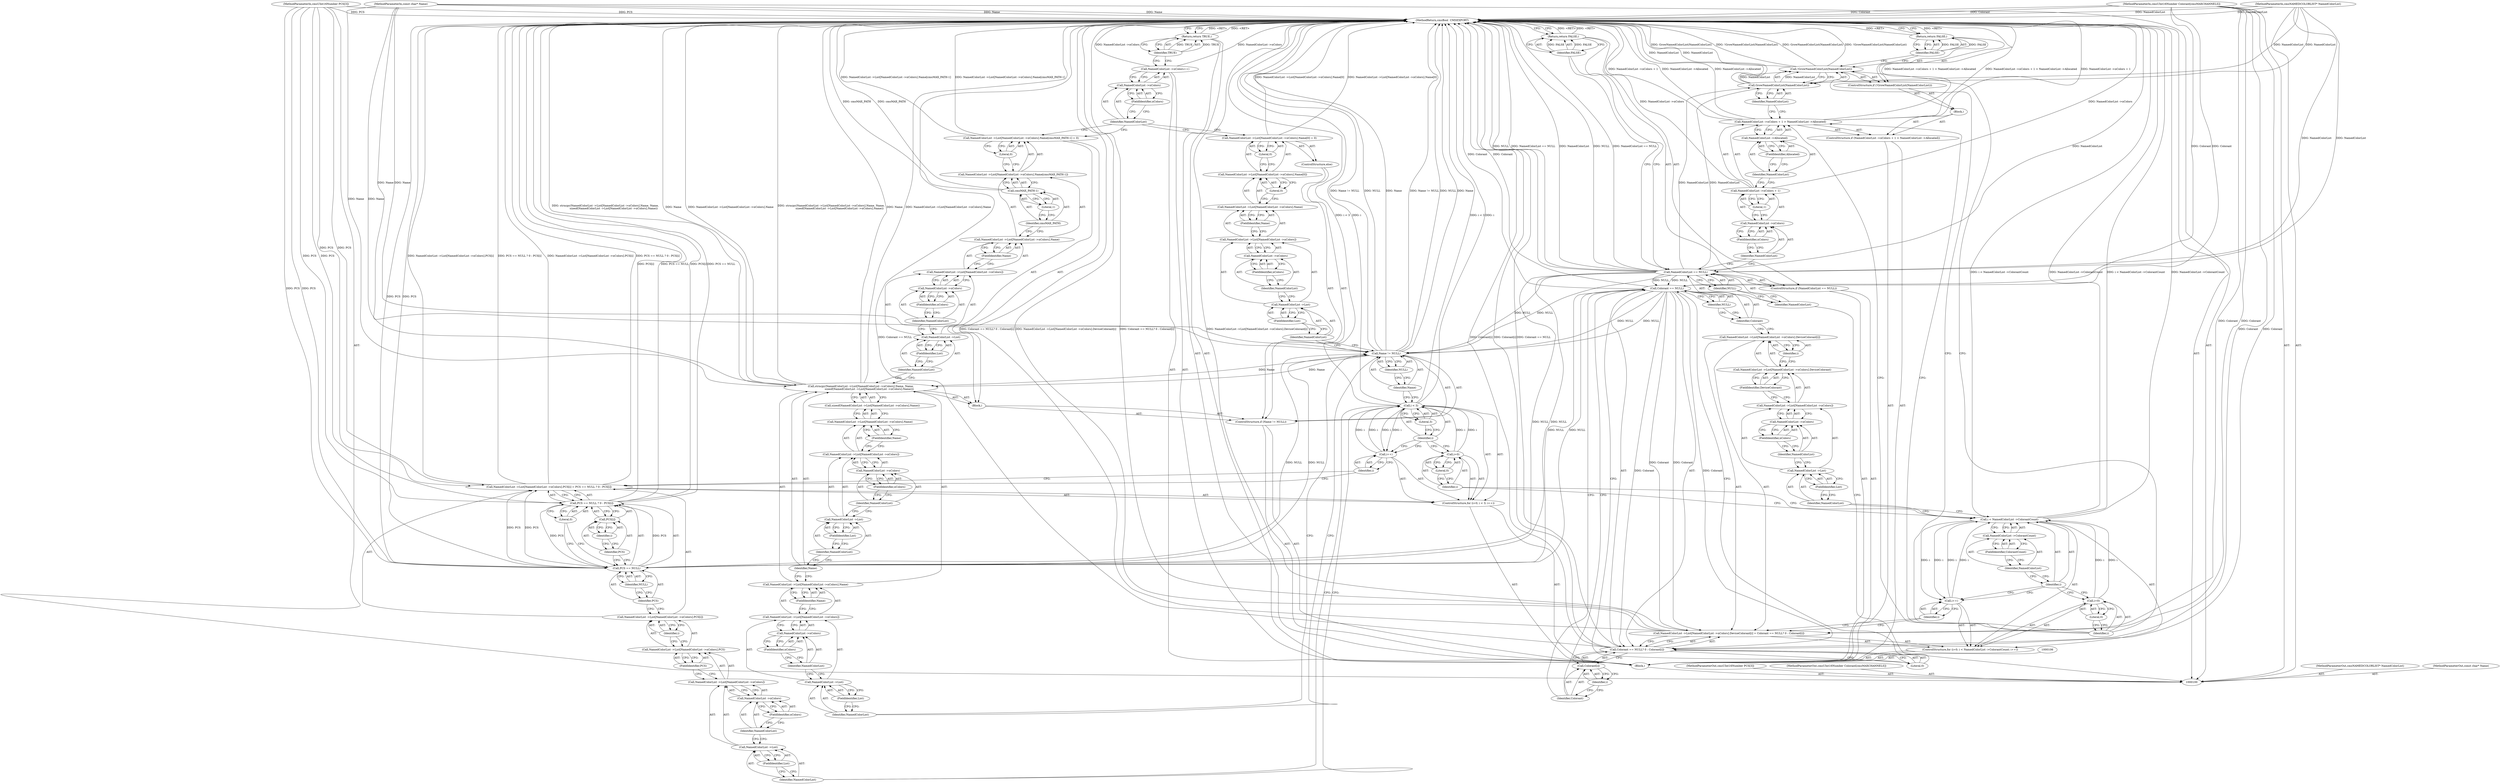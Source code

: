 digraph "1_Little-CMS_91c2db7f2559be504211b283bc3a2c631d6f06d9_1" {
"1000251" [label="(MethodReturn,cmsBool  CMSEXPORT)"];
"1000101" [label="(MethodParameterIn,cmsNAMEDCOLORLIST* NamedColorList)"];
"1000340" [label="(MethodParameterOut,cmsNAMEDCOLORLIST* NamedColorList)"];
"1000125" [label="(Call,!GrowNamedColorList(NamedColorList))"];
"1000126" [label="(Call,GrowNamedColorList(NamedColorList))"];
"1000127" [label="(Identifier,NamedColorList)"];
"1000128" [label="(Return,return FALSE;)"];
"1000129" [label="(Identifier,FALSE)"];
"1000124" [label="(ControlStructure,if (!GrowNamedColorList(NamedColorList)))"];
"1000133" [label="(Literal,0)"];
"1000134" [label="(Call,i < NamedColorList ->ColorantCount)"];
"1000135" [label="(Identifier,i)"];
"1000136" [label="(Call,NamedColorList ->ColorantCount)"];
"1000137" [label="(Identifier,NamedColorList)"];
"1000138" [label="(FieldIdentifier,ColorantCount)"];
"1000130" [label="(ControlStructure,for (i=0; i < NamedColorList ->ColorantCount; i++))"];
"1000139" [label="(Call,i++)"];
"1000140" [label="(Identifier,i)"];
"1000131" [label="(Call,i=0)"];
"1000132" [label="(Identifier,i)"];
"1000160" [label="(Identifier,i)"];
"1000147" [label="(FieldIdentifier,List)"];
"1000148" [label="(Call,NamedColorList ->nColors)"];
"1000149" [label="(Identifier,NamedColorList)"];
"1000150" [label="(FieldIdentifier,nColors)"];
"1000151" [label="(FieldIdentifier,DeviceColorant)"];
"1000152" [label="(Identifier,i)"];
"1000153" [label="(Call,Colorant == NULL? 0 : Colorant[i])"];
"1000154" [label="(Call,Colorant == NULL)"];
"1000155" [label="(Identifier,Colorant)"];
"1000141" [label="(Call,NamedColorList ->List[NamedColorList ->nColors].DeviceColorant[i] = Colorant == NULL? 0 : Colorant[i])"];
"1000142" [label="(Call,NamedColorList ->List[NamedColorList ->nColors].DeviceColorant[i])"];
"1000143" [label="(Call,NamedColorList ->List[NamedColorList ->nColors].DeviceColorant)"];
"1000144" [label="(Call,NamedColorList ->List[NamedColorList ->nColors])"];
"1000145" [label="(Call,NamedColorList ->List)"];
"1000146" [label="(Identifier,NamedColorList)"];
"1000156" [label="(Identifier,NULL)"];
"1000157" [label="(Literal,0)"];
"1000158" [label="(Call,Colorant[i])"];
"1000159" [label="(Identifier,Colorant)"];
"1000164" [label="(Literal,0)"];
"1000165" [label="(Call,i < 3)"];
"1000166" [label="(Identifier,i)"];
"1000167" [label="(Literal,3)"];
"1000168" [label="(Call,i++)"];
"1000169" [label="(Identifier,i)"];
"1000161" [label="(ControlStructure,for (i=0; i < 3; i++))"];
"1000162" [label="(Call,i=0)"];
"1000163" [label="(Identifier,i)"];
"1000176" [label="(FieldIdentifier,List)"];
"1000177" [label="(Call,NamedColorList ->nColors)"];
"1000178" [label="(Identifier,NamedColorList)"];
"1000179" [label="(FieldIdentifier,nColors)"];
"1000180" [label="(FieldIdentifier,PCS)"];
"1000181" [label="(Identifier,i)"];
"1000182" [label="(Call,PCS == NULL ? 0 : PCS[i])"];
"1000183" [label="(Call,PCS == NULL)"];
"1000184" [label="(Identifier,PCS)"];
"1000185" [label="(Identifier,NULL)"];
"1000186" [label="(Literal,0)"];
"1000170" [label="(Call,NamedColorList ->List[NamedColorList ->nColors].PCS[i] = PCS == NULL ? 0 : PCS[i])"];
"1000171" [label="(Call,NamedColorList ->List[NamedColorList ->nColors].PCS[i])"];
"1000172" [label="(Call,NamedColorList ->List[NamedColorList ->nColors].PCS)"];
"1000173" [label="(Call,NamedColorList ->List[NamedColorList ->nColors])"];
"1000174" [label="(Call,NamedColorList ->List)"];
"1000175" [label="(Identifier,NamedColorList)"];
"1000187" [label="(Call,PCS[i])"];
"1000188" [label="(Identifier,PCS)"];
"1000189" [label="(Identifier,i)"];
"1000193" [label="(Identifier,NULL)"];
"1000194" [label="(Block,)"];
"1000190" [label="(ControlStructure,if (Name != NULL))"];
"1000191" [label="(Call,Name != NULL)"];
"1000192" [label="(Identifier,Name)"];
"1000102" [label="(MethodParameterIn,const char* Name)"];
"1000341" [label="(MethodParameterOut,const char* Name)"];
"1000196" [label="(Call,NamedColorList ->List[NamedColorList ->nColors].Name)"];
"1000197" [label="(Call,NamedColorList ->List[NamedColorList ->nColors])"];
"1000198" [label="(Call,NamedColorList ->List)"];
"1000199" [label="(Identifier,NamedColorList)"];
"1000200" [label="(FieldIdentifier,List)"];
"1000201" [label="(Call,NamedColorList ->nColors)"];
"1000202" [label="(Identifier,NamedColorList)"];
"1000203" [label="(FieldIdentifier,nColors)"];
"1000204" [label="(FieldIdentifier,Name)"];
"1000205" [label="(Identifier,Name)"];
"1000195" [label="(Call,strncpy(NamedColorList ->List[NamedColorList ->nColors].Name, Name,\n                    sizeof(NamedColorList ->List[NamedColorList ->nColors].Name)))"];
"1000206" [label="(Call,sizeof(NamedColorList ->List[NamedColorList ->nColors].Name))"];
"1000207" [label="(Call,NamedColorList ->List[NamedColorList ->nColors].Name)"];
"1000208" [label="(Call,NamedColorList ->List[NamedColorList ->nColors])"];
"1000209" [label="(Call,NamedColorList ->List)"];
"1000210" [label="(Identifier,NamedColorList)"];
"1000211" [label="(FieldIdentifier,List)"];
"1000212" [label="(Call,NamedColorList ->nColors)"];
"1000213" [label="(Identifier,NamedColorList)"];
"1000214" [label="(FieldIdentifier,nColors)"];
"1000215" [label="(FieldIdentifier,Name)"];
"1000222" [label="(FieldIdentifier,List)"];
"1000223" [label="(Call,NamedColorList ->nColors)"];
"1000224" [label="(Identifier,NamedColorList)"];
"1000225" [label="(FieldIdentifier,nColors)"];
"1000226" [label="(FieldIdentifier,Name)"];
"1000227" [label="(Call,cmsMAX_PATH-1)"];
"1000228" [label="(Identifier,cmsMAX_PATH)"];
"1000229" [label="(Literal,1)"];
"1000230" [label="(Literal,0)"];
"1000216" [label="(Call,NamedColorList ->List[NamedColorList ->nColors].Name[cmsMAX_PATH-1] = 0)"];
"1000217" [label="(Call,NamedColorList ->List[NamedColorList ->nColors].Name[cmsMAX_PATH-1])"];
"1000218" [label="(Call,NamedColorList ->List[NamedColorList ->nColors].Name)"];
"1000219" [label="(Call,NamedColorList ->List[NamedColorList ->nColors])"];
"1000220" [label="(Call,NamedColorList ->List)"];
"1000221" [label="(Identifier,NamedColorList)"];
"1000231" [label="(ControlStructure,else)"];
"1000238" [label="(FieldIdentifier,List)"];
"1000239" [label="(Call,NamedColorList ->nColors)"];
"1000240" [label="(Identifier,NamedColorList)"];
"1000241" [label="(FieldIdentifier,nColors)"];
"1000242" [label="(FieldIdentifier,Name)"];
"1000243" [label="(Literal,0)"];
"1000244" [label="(Literal,0)"];
"1000232" [label="(Call,NamedColorList ->List[NamedColorList ->nColors].Name[0] = 0)"];
"1000233" [label="(Call,NamedColorList ->List[NamedColorList ->nColors].Name[0])"];
"1000234" [label="(Call,NamedColorList ->List[NamedColorList ->nColors].Name)"];
"1000235" [label="(Call,NamedColorList ->List[NamedColorList ->nColors])"];
"1000236" [label="(Call,NamedColorList ->List)"];
"1000237" [label="(Identifier,NamedColorList)"];
"1000103" [label="(MethodParameterIn,cmsUInt16Number PCS[3])"];
"1000342" [label="(MethodParameterOut,cmsUInt16Number PCS[3])"];
"1000104" [label="(MethodParameterIn,cmsUInt16Number Colorant[cmsMAXCHANNELS])"];
"1000343" [label="(MethodParameterOut,cmsUInt16Number Colorant[cmsMAXCHANNELS])"];
"1000248" [label="(FieldIdentifier,nColors)"];
"1000245" [label="(Call,NamedColorList ->nColors++)"];
"1000246" [label="(Call,NamedColorList ->nColors)"];
"1000247" [label="(Identifier,NamedColorList)"];
"1000250" [label="(Identifier,TRUE)"];
"1000249" [label="(Return,return TRUE;)"];
"1000105" [label="(Block,)"];
"1000110" [label="(Identifier,NULL)"];
"1000111" [label="(Return,return FALSE;)"];
"1000112" [label="(Identifier,FALSE)"];
"1000107" [label="(ControlStructure,if (NamedColorList == NULL))"];
"1000108" [label="(Call,NamedColorList == NULL)"];
"1000109" [label="(Identifier,NamedColorList)"];
"1000118" [label="(FieldIdentifier,nColors)"];
"1000119" [label="(Literal,1)"];
"1000120" [label="(Call,NamedColorList ->Allocated)"];
"1000121" [label="(Identifier,NamedColorList)"];
"1000113" [label="(ControlStructure,if (NamedColorList ->nColors + 1 > NamedColorList ->Allocated))"];
"1000122" [label="(FieldIdentifier,Allocated)"];
"1000123" [label="(Block,)"];
"1000114" [label="(Call,NamedColorList ->nColors + 1 > NamedColorList ->Allocated)"];
"1000115" [label="(Call,NamedColorList ->nColors + 1)"];
"1000116" [label="(Call,NamedColorList ->nColors)"];
"1000117" [label="(Identifier,NamedColorList)"];
"1000251" -> "1000100"  [label="AST: "];
"1000251" -> "1000111"  [label="CFG: "];
"1000251" -> "1000128"  [label="CFG: "];
"1000251" -> "1000249"  [label="CFG: "];
"1000111" -> "1000251"  [label="DDG: <RET>"];
"1000249" -> "1000251"  [label="DDG: <RET>"];
"1000128" -> "1000251"  [label="DDG: <RET>"];
"1000170" -> "1000251"  [label="DDG: PCS == NULL ? 0 : PCS[i]"];
"1000170" -> "1000251"  [label="DDG: NamedColorList ->List[NamedColorList ->nColors].PCS[i]"];
"1000108" -> "1000251"  [label="DDG: NamedColorList == NULL"];
"1000108" -> "1000251"  [label="DDG: NamedColorList"];
"1000108" -> "1000251"  [label="DDG: NULL"];
"1000232" -> "1000251"  [label="DDG: NamedColorList ->List[NamedColorList ->nColors].Name[0]"];
"1000104" -> "1000251"  [label="DDG: Colorant"];
"1000102" -> "1000251"  [label="DDG: Name"];
"1000153" -> "1000251"  [label="DDG: Colorant == NULL"];
"1000153" -> "1000251"  [label="DDG: Colorant[i]"];
"1000165" -> "1000251"  [label="DDG: i < 3"];
"1000165" -> "1000251"  [label="DDG: i"];
"1000125" -> "1000251"  [label="DDG: GrowNamedColorList(NamedColorList)"];
"1000125" -> "1000251"  [label="DDG: !GrowNamedColorList(NamedColorList)"];
"1000182" -> "1000251"  [label="DDG: PCS[i]"];
"1000182" -> "1000251"  [label="DDG: PCS == NULL"];
"1000141" -> "1000251"  [label="DDG: NamedColorList ->List[NamedColorList ->nColors].DeviceColorant[i]"];
"1000141" -> "1000251"  [label="DDG: Colorant == NULL? 0 : Colorant[i]"];
"1000216" -> "1000251"  [label="DDG: NamedColorList ->List[NamedColorList ->nColors].Name[cmsMAX_PATH-1]"];
"1000114" -> "1000251"  [label="DDG: NamedColorList ->nColors + 1 > NamedColorList ->Allocated"];
"1000114" -> "1000251"  [label="DDG: NamedColorList ->nColors + 1"];
"1000114" -> "1000251"  [label="DDG: NamedColorList ->Allocated"];
"1000227" -> "1000251"  [label="DDG: cmsMAX_PATH"];
"1000195" -> "1000251"  [label="DDG: strncpy(NamedColorList ->List[NamedColorList ->nColors].Name, Name,\n                    sizeof(NamedColorList ->List[NamedColorList ->nColors].Name))"];
"1000195" -> "1000251"  [label="DDG: Name"];
"1000195" -> "1000251"  [label="DDG: NamedColorList ->List[NamedColorList ->nColors].Name"];
"1000183" -> "1000251"  [label="DDG: PCS"];
"1000154" -> "1000251"  [label="DDG: Colorant"];
"1000134" -> "1000251"  [label="DDG: i < NamedColorList ->ColorantCount"];
"1000134" -> "1000251"  [label="DDG: NamedColorList ->ColorantCount"];
"1000103" -> "1000251"  [label="DDG: PCS"];
"1000191" -> "1000251"  [label="DDG: Name != NULL"];
"1000191" -> "1000251"  [label="DDG: NULL"];
"1000191" -> "1000251"  [label="DDG: Name"];
"1000126" -> "1000251"  [label="DDG: NamedColorList"];
"1000101" -> "1000251"  [label="DDG: NamedColorList"];
"1000245" -> "1000251"  [label="DDG: NamedColorList ->nColors"];
"1000115" -> "1000251"  [label="DDG: NamedColorList ->nColors"];
"1000101" -> "1000100"  [label="AST: "];
"1000101" -> "1000251"  [label="DDG: NamedColorList"];
"1000101" -> "1000108"  [label="DDG: NamedColorList"];
"1000101" -> "1000126"  [label="DDG: NamedColorList"];
"1000340" -> "1000100"  [label="AST: "];
"1000125" -> "1000124"  [label="AST: "];
"1000125" -> "1000126"  [label="CFG: "];
"1000126" -> "1000125"  [label="AST: "];
"1000129" -> "1000125"  [label="CFG: "];
"1000132" -> "1000125"  [label="CFG: "];
"1000125" -> "1000251"  [label="DDG: GrowNamedColorList(NamedColorList)"];
"1000125" -> "1000251"  [label="DDG: !GrowNamedColorList(NamedColorList)"];
"1000126" -> "1000125"  [label="DDG: NamedColorList"];
"1000126" -> "1000125"  [label="AST: "];
"1000126" -> "1000127"  [label="CFG: "];
"1000127" -> "1000126"  [label="AST: "];
"1000125" -> "1000126"  [label="CFG: "];
"1000126" -> "1000251"  [label="DDG: NamedColorList"];
"1000126" -> "1000125"  [label="DDG: NamedColorList"];
"1000108" -> "1000126"  [label="DDG: NamedColorList"];
"1000101" -> "1000126"  [label="DDG: NamedColorList"];
"1000127" -> "1000126"  [label="AST: "];
"1000127" -> "1000114"  [label="CFG: "];
"1000126" -> "1000127"  [label="CFG: "];
"1000128" -> "1000124"  [label="AST: "];
"1000128" -> "1000129"  [label="CFG: "];
"1000129" -> "1000128"  [label="AST: "];
"1000251" -> "1000128"  [label="CFG: "];
"1000128" -> "1000251"  [label="DDG: <RET>"];
"1000129" -> "1000128"  [label="DDG: FALSE"];
"1000129" -> "1000128"  [label="AST: "];
"1000129" -> "1000125"  [label="CFG: "];
"1000128" -> "1000129"  [label="CFG: "];
"1000129" -> "1000128"  [label="DDG: FALSE"];
"1000124" -> "1000123"  [label="AST: "];
"1000125" -> "1000124"  [label="AST: "];
"1000128" -> "1000124"  [label="AST: "];
"1000133" -> "1000131"  [label="AST: "];
"1000133" -> "1000132"  [label="CFG: "];
"1000131" -> "1000133"  [label="CFG: "];
"1000134" -> "1000130"  [label="AST: "];
"1000134" -> "1000136"  [label="CFG: "];
"1000135" -> "1000134"  [label="AST: "];
"1000136" -> "1000134"  [label="AST: "];
"1000146" -> "1000134"  [label="CFG: "];
"1000163" -> "1000134"  [label="CFG: "];
"1000134" -> "1000251"  [label="DDG: i < NamedColorList ->ColorantCount"];
"1000134" -> "1000251"  [label="DDG: NamedColorList ->ColorantCount"];
"1000131" -> "1000134"  [label="DDG: i"];
"1000139" -> "1000134"  [label="DDG: i"];
"1000134" -> "1000139"  [label="DDG: i"];
"1000135" -> "1000134"  [label="AST: "];
"1000135" -> "1000131"  [label="CFG: "];
"1000135" -> "1000139"  [label="CFG: "];
"1000137" -> "1000135"  [label="CFG: "];
"1000136" -> "1000134"  [label="AST: "];
"1000136" -> "1000138"  [label="CFG: "];
"1000137" -> "1000136"  [label="AST: "];
"1000138" -> "1000136"  [label="AST: "];
"1000134" -> "1000136"  [label="CFG: "];
"1000137" -> "1000136"  [label="AST: "];
"1000137" -> "1000135"  [label="CFG: "];
"1000138" -> "1000137"  [label="CFG: "];
"1000138" -> "1000136"  [label="AST: "];
"1000138" -> "1000137"  [label="CFG: "];
"1000136" -> "1000138"  [label="CFG: "];
"1000130" -> "1000105"  [label="AST: "];
"1000131" -> "1000130"  [label="AST: "];
"1000134" -> "1000130"  [label="AST: "];
"1000139" -> "1000130"  [label="AST: "];
"1000141" -> "1000130"  [label="AST: "];
"1000139" -> "1000130"  [label="AST: "];
"1000139" -> "1000140"  [label="CFG: "];
"1000140" -> "1000139"  [label="AST: "];
"1000135" -> "1000139"  [label="CFG: "];
"1000139" -> "1000134"  [label="DDG: i"];
"1000134" -> "1000139"  [label="DDG: i"];
"1000140" -> "1000139"  [label="AST: "];
"1000140" -> "1000141"  [label="CFG: "];
"1000139" -> "1000140"  [label="CFG: "];
"1000131" -> "1000130"  [label="AST: "];
"1000131" -> "1000133"  [label="CFG: "];
"1000132" -> "1000131"  [label="AST: "];
"1000133" -> "1000131"  [label="AST: "];
"1000135" -> "1000131"  [label="CFG: "];
"1000131" -> "1000134"  [label="DDG: i"];
"1000132" -> "1000131"  [label="AST: "];
"1000132" -> "1000125"  [label="CFG: "];
"1000132" -> "1000114"  [label="CFG: "];
"1000133" -> "1000132"  [label="CFG: "];
"1000160" -> "1000158"  [label="AST: "];
"1000160" -> "1000159"  [label="CFG: "];
"1000158" -> "1000160"  [label="CFG: "];
"1000147" -> "1000145"  [label="AST: "];
"1000147" -> "1000146"  [label="CFG: "];
"1000145" -> "1000147"  [label="CFG: "];
"1000148" -> "1000144"  [label="AST: "];
"1000148" -> "1000150"  [label="CFG: "];
"1000149" -> "1000148"  [label="AST: "];
"1000150" -> "1000148"  [label="AST: "];
"1000144" -> "1000148"  [label="CFG: "];
"1000149" -> "1000148"  [label="AST: "];
"1000149" -> "1000145"  [label="CFG: "];
"1000150" -> "1000149"  [label="CFG: "];
"1000150" -> "1000148"  [label="AST: "];
"1000150" -> "1000149"  [label="CFG: "];
"1000148" -> "1000150"  [label="CFG: "];
"1000151" -> "1000143"  [label="AST: "];
"1000151" -> "1000144"  [label="CFG: "];
"1000143" -> "1000151"  [label="CFG: "];
"1000152" -> "1000142"  [label="AST: "];
"1000152" -> "1000143"  [label="CFG: "];
"1000142" -> "1000152"  [label="CFG: "];
"1000153" -> "1000141"  [label="AST: "];
"1000153" -> "1000157"  [label="CFG: "];
"1000153" -> "1000158"  [label="CFG: "];
"1000154" -> "1000153"  [label="AST: "];
"1000157" -> "1000153"  [label="AST: "];
"1000158" -> "1000153"  [label="AST: "];
"1000141" -> "1000153"  [label="CFG: "];
"1000153" -> "1000251"  [label="DDG: Colorant == NULL"];
"1000153" -> "1000251"  [label="DDG: Colorant[i]"];
"1000154" -> "1000153"  [label="DDG: Colorant"];
"1000104" -> "1000153"  [label="DDG: Colorant"];
"1000154" -> "1000153"  [label="AST: "];
"1000154" -> "1000156"  [label="CFG: "];
"1000155" -> "1000154"  [label="AST: "];
"1000156" -> "1000154"  [label="AST: "];
"1000157" -> "1000154"  [label="CFG: "];
"1000159" -> "1000154"  [label="CFG: "];
"1000154" -> "1000251"  [label="DDG: Colorant"];
"1000154" -> "1000141"  [label="DDG: Colorant"];
"1000104" -> "1000154"  [label="DDG: Colorant"];
"1000108" -> "1000154"  [label="DDG: NULL"];
"1000154" -> "1000153"  [label="DDG: Colorant"];
"1000154" -> "1000183"  [label="DDG: NULL"];
"1000154" -> "1000191"  [label="DDG: NULL"];
"1000155" -> "1000154"  [label="AST: "];
"1000155" -> "1000142"  [label="CFG: "];
"1000156" -> "1000155"  [label="CFG: "];
"1000141" -> "1000130"  [label="AST: "];
"1000141" -> "1000153"  [label="CFG: "];
"1000142" -> "1000141"  [label="AST: "];
"1000153" -> "1000141"  [label="AST: "];
"1000140" -> "1000141"  [label="CFG: "];
"1000141" -> "1000251"  [label="DDG: NamedColorList ->List[NamedColorList ->nColors].DeviceColorant[i]"];
"1000141" -> "1000251"  [label="DDG: Colorant == NULL? 0 : Colorant[i]"];
"1000154" -> "1000141"  [label="DDG: Colorant"];
"1000104" -> "1000141"  [label="DDG: Colorant"];
"1000142" -> "1000141"  [label="AST: "];
"1000142" -> "1000152"  [label="CFG: "];
"1000143" -> "1000142"  [label="AST: "];
"1000152" -> "1000142"  [label="AST: "];
"1000155" -> "1000142"  [label="CFG: "];
"1000143" -> "1000142"  [label="AST: "];
"1000143" -> "1000151"  [label="CFG: "];
"1000144" -> "1000143"  [label="AST: "];
"1000151" -> "1000143"  [label="AST: "];
"1000152" -> "1000143"  [label="CFG: "];
"1000144" -> "1000143"  [label="AST: "];
"1000144" -> "1000148"  [label="CFG: "];
"1000145" -> "1000144"  [label="AST: "];
"1000148" -> "1000144"  [label="AST: "];
"1000151" -> "1000144"  [label="CFG: "];
"1000145" -> "1000144"  [label="AST: "];
"1000145" -> "1000147"  [label="CFG: "];
"1000146" -> "1000145"  [label="AST: "];
"1000147" -> "1000145"  [label="AST: "];
"1000149" -> "1000145"  [label="CFG: "];
"1000146" -> "1000145"  [label="AST: "];
"1000146" -> "1000134"  [label="CFG: "];
"1000147" -> "1000146"  [label="CFG: "];
"1000156" -> "1000154"  [label="AST: "];
"1000156" -> "1000155"  [label="CFG: "];
"1000154" -> "1000156"  [label="CFG: "];
"1000157" -> "1000153"  [label="AST: "];
"1000157" -> "1000154"  [label="CFG: "];
"1000153" -> "1000157"  [label="CFG: "];
"1000158" -> "1000153"  [label="AST: "];
"1000158" -> "1000160"  [label="CFG: "];
"1000159" -> "1000158"  [label="AST: "];
"1000160" -> "1000158"  [label="AST: "];
"1000153" -> "1000158"  [label="CFG: "];
"1000159" -> "1000158"  [label="AST: "];
"1000159" -> "1000154"  [label="CFG: "];
"1000160" -> "1000159"  [label="CFG: "];
"1000164" -> "1000162"  [label="AST: "];
"1000164" -> "1000163"  [label="CFG: "];
"1000162" -> "1000164"  [label="CFG: "];
"1000165" -> "1000161"  [label="AST: "];
"1000165" -> "1000167"  [label="CFG: "];
"1000166" -> "1000165"  [label="AST: "];
"1000167" -> "1000165"  [label="AST: "];
"1000175" -> "1000165"  [label="CFG: "];
"1000192" -> "1000165"  [label="CFG: "];
"1000165" -> "1000251"  [label="DDG: i < 3"];
"1000165" -> "1000251"  [label="DDG: i"];
"1000168" -> "1000165"  [label="DDG: i"];
"1000162" -> "1000165"  [label="DDG: i"];
"1000165" -> "1000168"  [label="DDG: i"];
"1000166" -> "1000165"  [label="AST: "];
"1000166" -> "1000162"  [label="CFG: "];
"1000166" -> "1000168"  [label="CFG: "];
"1000167" -> "1000166"  [label="CFG: "];
"1000167" -> "1000165"  [label="AST: "];
"1000167" -> "1000166"  [label="CFG: "];
"1000165" -> "1000167"  [label="CFG: "];
"1000168" -> "1000161"  [label="AST: "];
"1000168" -> "1000169"  [label="CFG: "];
"1000169" -> "1000168"  [label="AST: "];
"1000166" -> "1000168"  [label="CFG: "];
"1000168" -> "1000165"  [label="DDG: i"];
"1000165" -> "1000168"  [label="DDG: i"];
"1000169" -> "1000168"  [label="AST: "];
"1000169" -> "1000170"  [label="CFG: "];
"1000168" -> "1000169"  [label="CFG: "];
"1000161" -> "1000105"  [label="AST: "];
"1000162" -> "1000161"  [label="AST: "];
"1000165" -> "1000161"  [label="AST: "];
"1000168" -> "1000161"  [label="AST: "];
"1000170" -> "1000161"  [label="AST: "];
"1000162" -> "1000161"  [label="AST: "];
"1000162" -> "1000164"  [label="CFG: "];
"1000163" -> "1000162"  [label="AST: "];
"1000164" -> "1000162"  [label="AST: "];
"1000166" -> "1000162"  [label="CFG: "];
"1000162" -> "1000165"  [label="DDG: i"];
"1000163" -> "1000162"  [label="AST: "];
"1000163" -> "1000134"  [label="CFG: "];
"1000164" -> "1000163"  [label="CFG: "];
"1000176" -> "1000174"  [label="AST: "];
"1000176" -> "1000175"  [label="CFG: "];
"1000174" -> "1000176"  [label="CFG: "];
"1000177" -> "1000173"  [label="AST: "];
"1000177" -> "1000179"  [label="CFG: "];
"1000178" -> "1000177"  [label="AST: "];
"1000179" -> "1000177"  [label="AST: "];
"1000173" -> "1000177"  [label="CFG: "];
"1000178" -> "1000177"  [label="AST: "];
"1000178" -> "1000174"  [label="CFG: "];
"1000179" -> "1000178"  [label="CFG: "];
"1000179" -> "1000177"  [label="AST: "];
"1000179" -> "1000178"  [label="CFG: "];
"1000177" -> "1000179"  [label="CFG: "];
"1000180" -> "1000172"  [label="AST: "];
"1000180" -> "1000173"  [label="CFG: "];
"1000172" -> "1000180"  [label="CFG: "];
"1000181" -> "1000171"  [label="AST: "];
"1000181" -> "1000172"  [label="CFG: "];
"1000171" -> "1000181"  [label="CFG: "];
"1000182" -> "1000170"  [label="AST: "];
"1000182" -> "1000186"  [label="CFG: "];
"1000182" -> "1000187"  [label="CFG: "];
"1000183" -> "1000182"  [label="AST: "];
"1000186" -> "1000182"  [label="AST: "];
"1000187" -> "1000182"  [label="AST: "];
"1000170" -> "1000182"  [label="CFG: "];
"1000182" -> "1000251"  [label="DDG: PCS[i]"];
"1000182" -> "1000251"  [label="DDG: PCS == NULL"];
"1000183" -> "1000182"  [label="DDG: PCS"];
"1000103" -> "1000182"  [label="DDG: PCS"];
"1000183" -> "1000182"  [label="AST: "];
"1000183" -> "1000185"  [label="CFG: "];
"1000184" -> "1000183"  [label="AST: "];
"1000185" -> "1000183"  [label="AST: "];
"1000186" -> "1000183"  [label="CFG: "];
"1000188" -> "1000183"  [label="CFG: "];
"1000183" -> "1000251"  [label="DDG: PCS"];
"1000183" -> "1000170"  [label="DDG: PCS"];
"1000103" -> "1000183"  [label="DDG: PCS"];
"1000108" -> "1000183"  [label="DDG: NULL"];
"1000154" -> "1000183"  [label="DDG: NULL"];
"1000183" -> "1000182"  [label="DDG: PCS"];
"1000183" -> "1000191"  [label="DDG: NULL"];
"1000184" -> "1000183"  [label="AST: "];
"1000184" -> "1000171"  [label="CFG: "];
"1000185" -> "1000184"  [label="CFG: "];
"1000185" -> "1000183"  [label="AST: "];
"1000185" -> "1000184"  [label="CFG: "];
"1000183" -> "1000185"  [label="CFG: "];
"1000186" -> "1000182"  [label="AST: "];
"1000186" -> "1000183"  [label="CFG: "];
"1000182" -> "1000186"  [label="CFG: "];
"1000170" -> "1000161"  [label="AST: "];
"1000170" -> "1000182"  [label="CFG: "];
"1000171" -> "1000170"  [label="AST: "];
"1000182" -> "1000170"  [label="AST: "];
"1000169" -> "1000170"  [label="CFG: "];
"1000170" -> "1000251"  [label="DDG: PCS == NULL ? 0 : PCS[i]"];
"1000170" -> "1000251"  [label="DDG: NamedColorList ->List[NamedColorList ->nColors].PCS[i]"];
"1000183" -> "1000170"  [label="DDG: PCS"];
"1000103" -> "1000170"  [label="DDG: PCS"];
"1000171" -> "1000170"  [label="AST: "];
"1000171" -> "1000181"  [label="CFG: "];
"1000172" -> "1000171"  [label="AST: "];
"1000181" -> "1000171"  [label="AST: "];
"1000184" -> "1000171"  [label="CFG: "];
"1000172" -> "1000171"  [label="AST: "];
"1000172" -> "1000180"  [label="CFG: "];
"1000173" -> "1000172"  [label="AST: "];
"1000180" -> "1000172"  [label="AST: "];
"1000181" -> "1000172"  [label="CFG: "];
"1000173" -> "1000172"  [label="AST: "];
"1000173" -> "1000177"  [label="CFG: "];
"1000174" -> "1000173"  [label="AST: "];
"1000177" -> "1000173"  [label="AST: "];
"1000180" -> "1000173"  [label="CFG: "];
"1000174" -> "1000173"  [label="AST: "];
"1000174" -> "1000176"  [label="CFG: "];
"1000175" -> "1000174"  [label="AST: "];
"1000176" -> "1000174"  [label="AST: "];
"1000178" -> "1000174"  [label="CFG: "];
"1000175" -> "1000174"  [label="AST: "];
"1000175" -> "1000165"  [label="CFG: "];
"1000176" -> "1000175"  [label="CFG: "];
"1000187" -> "1000182"  [label="AST: "];
"1000187" -> "1000189"  [label="CFG: "];
"1000188" -> "1000187"  [label="AST: "];
"1000189" -> "1000187"  [label="AST: "];
"1000182" -> "1000187"  [label="CFG: "];
"1000188" -> "1000187"  [label="AST: "];
"1000188" -> "1000183"  [label="CFG: "];
"1000189" -> "1000188"  [label="CFG: "];
"1000189" -> "1000187"  [label="AST: "];
"1000189" -> "1000188"  [label="CFG: "];
"1000187" -> "1000189"  [label="CFG: "];
"1000193" -> "1000191"  [label="AST: "];
"1000193" -> "1000192"  [label="CFG: "];
"1000191" -> "1000193"  [label="CFG: "];
"1000194" -> "1000190"  [label="AST: "];
"1000195" -> "1000194"  [label="AST: "];
"1000216" -> "1000194"  [label="AST: "];
"1000190" -> "1000105"  [label="AST: "];
"1000191" -> "1000190"  [label="AST: "];
"1000194" -> "1000190"  [label="AST: "];
"1000231" -> "1000190"  [label="AST: "];
"1000191" -> "1000190"  [label="AST: "];
"1000191" -> "1000193"  [label="CFG: "];
"1000192" -> "1000191"  [label="AST: "];
"1000193" -> "1000191"  [label="AST: "];
"1000199" -> "1000191"  [label="CFG: "];
"1000237" -> "1000191"  [label="CFG: "];
"1000191" -> "1000251"  [label="DDG: Name != NULL"];
"1000191" -> "1000251"  [label="DDG: NULL"];
"1000191" -> "1000251"  [label="DDG: Name"];
"1000102" -> "1000191"  [label="DDG: Name"];
"1000183" -> "1000191"  [label="DDG: NULL"];
"1000108" -> "1000191"  [label="DDG: NULL"];
"1000154" -> "1000191"  [label="DDG: NULL"];
"1000191" -> "1000195"  [label="DDG: Name"];
"1000192" -> "1000191"  [label="AST: "];
"1000192" -> "1000165"  [label="CFG: "];
"1000193" -> "1000192"  [label="CFG: "];
"1000102" -> "1000100"  [label="AST: "];
"1000102" -> "1000251"  [label="DDG: Name"];
"1000102" -> "1000191"  [label="DDG: Name"];
"1000102" -> "1000195"  [label="DDG: Name"];
"1000341" -> "1000100"  [label="AST: "];
"1000196" -> "1000195"  [label="AST: "];
"1000196" -> "1000204"  [label="CFG: "];
"1000197" -> "1000196"  [label="AST: "];
"1000204" -> "1000196"  [label="AST: "];
"1000205" -> "1000196"  [label="CFG: "];
"1000197" -> "1000196"  [label="AST: "];
"1000197" -> "1000201"  [label="CFG: "];
"1000198" -> "1000197"  [label="AST: "];
"1000201" -> "1000197"  [label="AST: "];
"1000204" -> "1000197"  [label="CFG: "];
"1000198" -> "1000197"  [label="AST: "];
"1000198" -> "1000200"  [label="CFG: "];
"1000199" -> "1000198"  [label="AST: "];
"1000200" -> "1000198"  [label="AST: "];
"1000202" -> "1000198"  [label="CFG: "];
"1000199" -> "1000198"  [label="AST: "];
"1000199" -> "1000191"  [label="CFG: "];
"1000200" -> "1000199"  [label="CFG: "];
"1000200" -> "1000198"  [label="AST: "];
"1000200" -> "1000199"  [label="CFG: "];
"1000198" -> "1000200"  [label="CFG: "];
"1000201" -> "1000197"  [label="AST: "];
"1000201" -> "1000203"  [label="CFG: "];
"1000202" -> "1000201"  [label="AST: "];
"1000203" -> "1000201"  [label="AST: "];
"1000197" -> "1000201"  [label="CFG: "];
"1000202" -> "1000201"  [label="AST: "];
"1000202" -> "1000198"  [label="CFG: "];
"1000203" -> "1000202"  [label="CFG: "];
"1000203" -> "1000201"  [label="AST: "];
"1000203" -> "1000202"  [label="CFG: "];
"1000201" -> "1000203"  [label="CFG: "];
"1000204" -> "1000196"  [label="AST: "];
"1000204" -> "1000197"  [label="CFG: "];
"1000196" -> "1000204"  [label="CFG: "];
"1000205" -> "1000195"  [label="AST: "];
"1000205" -> "1000196"  [label="CFG: "];
"1000210" -> "1000205"  [label="CFG: "];
"1000195" -> "1000194"  [label="AST: "];
"1000195" -> "1000206"  [label="CFG: "];
"1000196" -> "1000195"  [label="AST: "];
"1000205" -> "1000195"  [label="AST: "];
"1000206" -> "1000195"  [label="AST: "];
"1000221" -> "1000195"  [label="CFG: "];
"1000195" -> "1000251"  [label="DDG: strncpy(NamedColorList ->List[NamedColorList ->nColors].Name, Name,\n                    sizeof(NamedColorList ->List[NamedColorList ->nColors].Name))"];
"1000195" -> "1000251"  [label="DDG: Name"];
"1000195" -> "1000251"  [label="DDG: NamedColorList ->List[NamedColorList ->nColors].Name"];
"1000191" -> "1000195"  [label="DDG: Name"];
"1000102" -> "1000195"  [label="DDG: Name"];
"1000206" -> "1000195"  [label="AST: "];
"1000206" -> "1000207"  [label="CFG: "];
"1000207" -> "1000206"  [label="AST: "];
"1000195" -> "1000206"  [label="CFG: "];
"1000207" -> "1000206"  [label="AST: "];
"1000207" -> "1000215"  [label="CFG: "];
"1000208" -> "1000207"  [label="AST: "];
"1000215" -> "1000207"  [label="AST: "];
"1000206" -> "1000207"  [label="CFG: "];
"1000208" -> "1000207"  [label="AST: "];
"1000208" -> "1000212"  [label="CFG: "];
"1000209" -> "1000208"  [label="AST: "];
"1000212" -> "1000208"  [label="AST: "];
"1000215" -> "1000208"  [label="CFG: "];
"1000209" -> "1000208"  [label="AST: "];
"1000209" -> "1000211"  [label="CFG: "];
"1000210" -> "1000209"  [label="AST: "];
"1000211" -> "1000209"  [label="AST: "];
"1000213" -> "1000209"  [label="CFG: "];
"1000210" -> "1000209"  [label="AST: "];
"1000210" -> "1000205"  [label="CFG: "];
"1000211" -> "1000210"  [label="CFG: "];
"1000211" -> "1000209"  [label="AST: "];
"1000211" -> "1000210"  [label="CFG: "];
"1000209" -> "1000211"  [label="CFG: "];
"1000212" -> "1000208"  [label="AST: "];
"1000212" -> "1000214"  [label="CFG: "];
"1000213" -> "1000212"  [label="AST: "];
"1000214" -> "1000212"  [label="AST: "];
"1000208" -> "1000212"  [label="CFG: "];
"1000213" -> "1000212"  [label="AST: "];
"1000213" -> "1000209"  [label="CFG: "];
"1000214" -> "1000213"  [label="CFG: "];
"1000214" -> "1000212"  [label="AST: "];
"1000214" -> "1000213"  [label="CFG: "];
"1000212" -> "1000214"  [label="CFG: "];
"1000215" -> "1000207"  [label="AST: "];
"1000215" -> "1000208"  [label="CFG: "];
"1000207" -> "1000215"  [label="CFG: "];
"1000222" -> "1000220"  [label="AST: "];
"1000222" -> "1000221"  [label="CFG: "];
"1000220" -> "1000222"  [label="CFG: "];
"1000223" -> "1000219"  [label="AST: "];
"1000223" -> "1000225"  [label="CFG: "];
"1000224" -> "1000223"  [label="AST: "];
"1000225" -> "1000223"  [label="AST: "];
"1000219" -> "1000223"  [label="CFG: "];
"1000224" -> "1000223"  [label="AST: "];
"1000224" -> "1000220"  [label="CFG: "];
"1000225" -> "1000224"  [label="CFG: "];
"1000225" -> "1000223"  [label="AST: "];
"1000225" -> "1000224"  [label="CFG: "];
"1000223" -> "1000225"  [label="CFG: "];
"1000226" -> "1000218"  [label="AST: "];
"1000226" -> "1000219"  [label="CFG: "];
"1000218" -> "1000226"  [label="CFG: "];
"1000227" -> "1000217"  [label="AST: "];
"1000227" -> "1000229"  [label="CFG: "];
"1000228" -> "1000227"  [label="AST: "];
"1000229" -> "1000227"  [label="AST: "];
"1000217" -> "1000227"  [label="CFG: "];
"1000227" -> "1000251"  [label="DDG: cmsMAX_PATH"];
"1000228" -> "1000227"  [label="AST: "];
"1000228" -> "1000218"  [label="CFG: "];
"1000229" -> "1000228"  [label="CFG: "];
"1000229" -> "1000227"  [label="AST: "];
"1000229" -> "1000228"  [label="CFG: "];
"1000227" -> "1000229"  [label="CFG: "];
"1000230" -> "1000216"  [label="AST: "];
"1000230" -> "1000217"  [label="CFG: "];
"1000216" -> "1000230"  [label="CFG: "];
"1000216" -> "1000194"  [label="AST: "];
"1000216" -> "1000230"  [label="CFG: "];
"1000217" -> "1000216"  [label="AST: "];
"1000230" -> "1000216"  [label="AST: "];
"1000247" -> "1000216"  [label="CFG: "];
"1000216" -> "1000251"  [label="DDG: NamedColorList ->List[NamedColorList ->nColors].Name[cmsMAX_PATH-1]"];
"1000217" -> "1000216"  [label="AST: "];
"1000217" -> "1000227"  [label="CFG: "];
"1000218" -> "1000217"  [label="AST: "];
"1000227" -> "1000217"  [label="AST: "];
"1000230" -> "1000217"  [label="CFG: "];
"1000218" -> "1000217"  [label="AST: "];
"1000218" -> "1000226"  [label="CFG: "];
"1000219" -> "1000218"  [label="AST: "];
"1000226" -> "1000218"  [label="AST: "];
"1000228" -> "1000218"  [label="CFG: "];
"1000219" -> "1000218"  [label="AST: "];
"1000219" -> "1000223"  [label="CFG: "];
"1000220" -> "1000219"  [label="AST: "];
"1000223" -> "1000219"  [label="AST: "];
"1000226" -> "1000219"  [label="CFG: "];
"1000220" -> "1000219"  [label="AST: "];
"1000220" -> "1000222"  [label="CFG: "];
"1000221" -> "1000220"  [label="AST: "];
"1000222" -> "1000220"  [label="AST: "];
"1000224" -> "1000220"  [label="CFG: "];
"1000221" -> "1000220"  [label="AST: "];
"1000221" -> "1000195"  [label="CFG: "];
"1000222" -> "1000221"  [label="CFG: "];
"1000231" -> "1000190"  [label="AST: "];
"1000232" -> "1000231"  [label="AST: "];
"1000238" -> "1000236"  [label="AST: "];
"1000238" -> "1000237"  [label="CFG: "];
"1000236" -> "1000238"  [label="CFG: "];
"1000239" -> "1000235"  [label="AST: "];
"1000239" -> "1000241"  [label="CFG: "];
"1000240" -> "1000239"  [label="AST: "];
"1000241" -> "1000239"  [label="AST: "];
"1000235" -> "1000239"  [label="CFG: "];
"1000240" -> "1000239"  [label="AST: "];
"1000240" -> "1000236"  [label="CFG: "];
"1000241" -> "1000240"  [label="CFG: "];
"1000241" -> "1000239"  [label="AST: "];
"1000241" -> "1000240"  [label="CFG: "];
"1000239" -> "1000241"  [label="CFG: "];
"1000242" -> "1000234"  [label="AST: "];
"1000242" -> "1000235"  [label="CFG: "];
"1000234" -> "1000242"  [label="CFG: "];
"1000243" -> "1000233"  [label="AST: "];
"1000243" -> "1000234"  [label="CFG: "];
"1000233" -> "1000243"  [label="CFG: "];
"1000244" -> "1000232"  [label="AST: "];
"1000244" -> "1000233"  [label="CFG: "];
"1000232" -> "1000244"  [label="CFG: "];
"1000232" -> "1000231"  [label="AST: "];
"1000232" -> "1000244"  [label="CFG: "];
"1000233" -> "1000232"  [label="AST: "];
"1000244" -> "1000232"  [label="AST: "];
"1000247" -> "1000232"  [label="CFG: "];
"1000232" -> "1000251"  [label="DDG: NamedColorList ->List[NamedColorList ->nColors].Name[0]"];
"1000233" -> "1000232"  [label="AST: "];
"1000233" -> "1000243"  [label="CFG: "];
"1000234" -> "1000233"  [label="AST: "];
"1000243" -> "1000233"  [label="AST: "];
"1000244" -> "1000233"  [label="CFG: "];
"1000234" -> "1000233"  [label="AST: "];
"1000234" -> "1000242"  [label="CFG: "];
"1000235" -> "1000234"  [label="AST: "];
"1000242" -> "1000234"  [label="AST: "];
"1000243" -> "1000234"  [label="CFG: "];
"1000235" -> "1000234"  [label="AST: "];
"1000235" -> "1000239"  [label="CFG: "];
"1000236" -> "1000235"  [label="AST: "];
"1000239" -> "1000235"  [label="AST: "];
"1000242" -> "1000235"  [label="CFG: "];
"1000236" -> "1000235"  [label="AST: "];
"1000236" -> "1000238"  [label="CFG: "];
"1000237" -> "1000236"  [label="AST: "];
"1000238" -> "1000236"  [label="AST: "];
"1000240" -> "1000236"  [label="CFG: "];
"1000237" -> "1000236"  [label="AST: "];
"1000237" -> "1000191"  [label="CFG: "];
"1000238" -> "1000237"  [label="CFG: "];
"1000103" -> "1000100"  [label="AST: "];
"1000103" -> "1000251"  [label="DDG: PCS"];
"1000103" -> "1000170"  [label="DDG: PCS"];
"1000103" -> "1000183"  [label="DDG: PCS"];
"1000103" -> "1000182"  [label="DDG: PCS"];
"1000342" -> "1000100"  [label="AST: "];
"1000104" -> "1000100"  [label="AST: "];
"1000104" -> "1000251"  [label="DDG: Colorant"];
"1000104" -> "1000141"  [label="DDG: Colorant"];
"1000104" -> "1000154"  [label="DDG: Colorant"];
"1000104" -> "1000153"  [label="DDG: Colorant"];
"1000343" -> "1000100"  [label="AST: "];
"1000248" -> "1000246"  [label="AST: "];
"1000248" -> "1000247"  [label="CFG: "];
"1000246" -> "1000248"  [label="CFG: "];
"1000245" -> "1000105"  [label="AST: "];
"1000245" -> "1000246"  [label="CFG: "];
"1000246" -> "1000245"  [label="AST: "];
"1000250" -> "1000245"  [label="CFG: "];
"1000245" -> "1000251"  [label="DDG: NamedColorList ->nColors"];
"1000246" -> "1000245"  [label="AST: "];
"1000246" -> "1000248"  [label="CFG: "];
"1000247" -> "1000246"  [label="AST: "];
"1000248" -> "1000246"  [label="AST: "];
"1000245" -> "1000246"  [label="CFG: "];
"1000247" -> "1000246"  [label="AST: "];
"1000247" -> "1000216"  [label="CFG: "];
"1000247" -> "1000232"  [label="CFG: "];
"1000248" -> "1000247"  [label="CFG: "];
"1000250" -> "1000249"  [label="AST: "];
"1000250" -> "1000245"  [label="CFG: "];
"1000249" -> "1000250"  [label="CFG: "];
"1000250" -> "1000249"  [label="DDG: TRUE"];
"1000249" -> "1000105"  [label="AST: "];
"1000249" -> "1000250"  [label="CFG: "];
"1000250" -> "1000249"  [label="AST: "];
"1000251" -> "1000249"  [label="CFG: "];
"1000249" -> "1000251"  [label="DDG: <RET>"];
"1000250" -> "1000249"  [label="DDG: TRUE"];
"1000105" -> "1000100"  [label="AST: "];
"1000106" -> "1000105"  [label="AST: "];
"1000107" -> "1000105"  [label="AST: "];
"1000113" -> "1000105"  [label="AST: "];
"1000130" -> "1000105"  [label="AST: "];
"1000161" -> "1000105"  [label="AST: "];
"1000190" -> "1000105"  [label="AST: "];
"1000245" -> "1000105"  [label="AST: "];
"1000249" -> "1000105"  [label="AST: "];
"1000110" -> "1000108"  [label="AST: "];
"1000110" -> "1000109"  [label="CFG: "];
"1000108" -> "1000110"  [label="CFG: "];
"1000111" -> "1000107"  [label="AST: "];
"1000111" -> "1000112"  [label="CFG: "];
"1000112" -> "1000111"  [label="AST: "];
"1000251" -> "1000111"  [label="CFG: "];
"1000111" -> "1000251"  [label="DDG: <RET>"];
"1000112" -> "1000111"  [label="DDG: FALSE"];
"1000112" -> "1000111"  [label="AST: "];
"1000112" -> "1000108"  [label="CFG: "];
"1000111" -> "1000112"  [label="CFG: "];
"1000112" -> "1000111"  [label="DDG: FALSE"];
"1000107" -> "1000105"  [label="AST: "];
"1000108" -> "1000107"  [label="AST: "];
"1000111" -> "1000107"  [label="AST: "];
"1000108" -> "1000107"  [label="AST: "];
"1000108" -> "1000110"  [label="CFG: "];
"1000109" -> "1000108"  [label="AST: "];
"1000110" -> "1000108"  [label="AST: "];
"1000112" -> "1000108"  [label="CFG: "];
"1000117" -> "1000108"  [label="CFG: "];
"1000108" -> "1000251"  [label="DDG: NamedColorList == NULL"];
"1000108" -> "1000251"  [label="DDG: NamedColorList"];
"1000108" -> "1000251"  [label="DDG: NULL"];
"1000101" -> "1000108"  [label="DDG: NamedColorList"];
"1000108" -> "1000126"  [label="DDG: NamedColorList"];
"1000108" -> "1000154"  [label="DDG: NULL"];
"1000108" -> "1000183"  [label="DDG: NULL"];
"1000108" -> "1000191"  [label="DDG: NULL"];
"1000109" -> "1000108"  [label="AST: "];
"1000109" -> "1000100"  [label="CFG: "];
"1000110" -> "1000109"  [label="CFG: "];
"1000118" -> "1000116"  [label="AST: "];
"1000118" -> "1000117"  [label="CFG: "];
"1000116" -> "1000118"  [label="CFG: "];
"1000119" -> "1000115"  [label="AST: "];
"1000119" -> "1000116"  [label="CFG: "];
"1000115" -> "1000119"  [label="CFG: "];
"1000120" -> "1000114"  [label="AST: "];
"1000120" -> "1000122"  [label="CFG: "];
"1000121" -> "1000120"  [label="AST: "];
"1000122" -> "1000120"  [label="AST: "];
"1000114" -> "1000120"  [label="CFG: "];
"1000121" -> "1000120"  [label="AST: "];
"1000121" -> "1000115"  [label="CFG: "];
"1000122" -> "1000121"  [label="CFG: "];
"1000113" -> "1000105"  [label="AST: "];
"1000114" -> "1000113"  [label="AST: "];
"1000123" -> "1000113"  [label="AST: "];
"1000122" -> "1000120"  [label="AST: "];
"1000122" -> "1000121"  [label="CFG: "];
"1000120" -> "1000122"  [label="CFG: "];
"1000123" -> "1000113"  [label="AST: "];
"1000124" -> "1000123"  [label="AST: "];
"1000114" -> "1000113"  [label="AST: "];
"1000114" -> "1000120"  [label="CFG: "];
"1000115" -> "1000114"  [label="AST: "];
"1000120" -> "1000114"  [label="AST: "];
"1000127" -> "1000114"  [label="CFG: "];
"1000132" -> "1000114"  [label="CFG: "];
"1000114" -> "1000251"  [label="DDG: NamedColorList ->nColors + 1 > NamedColorList ->Allocated"];
"1000114" -> "1000251"  [label="DDG: NamedColorList ->nColors + 1"];
"1000114" -> "1000251"  [label="DDG: NamedColorList ->Allocated"];
"1000115" -> "1000114"  [label="AST: "];
"1000115" -> "1000119"  [label="CFG: "];
"1000116" -> "1000115"  [label="AST: "];
"1000119" -> "1000115"  [label="AST: "];
"1000121" -> "1000115"  [label="CFG: "];
"1000115" -> "1000251"  [label="DDG: NamedColorList ->nColors"];
"1000116" -> "1000115"  [label="AST: "];
"1000116" -> "1000118"  [label="CFG: "];
"1000117" -> "1000116"  [label="AST: "];
"1000118" -> "1000116"  [label="AST: "];
"1000119" -> "1000116"  [label="CFG: "];
"1000117" -> "1000116"  [label="AST: "];
"1000117" -> "1000108"  [label="CFG: "];
"1000118" -> "1000117"  [label="CFG: "];
}
